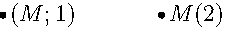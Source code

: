     import geometry;
    size(4cm,0);
    mass M=mass((0,0), 1); dot("M", M);

    defaultmassformat="$%L(%.4g)$";
    dot("M", M+(1,0));
